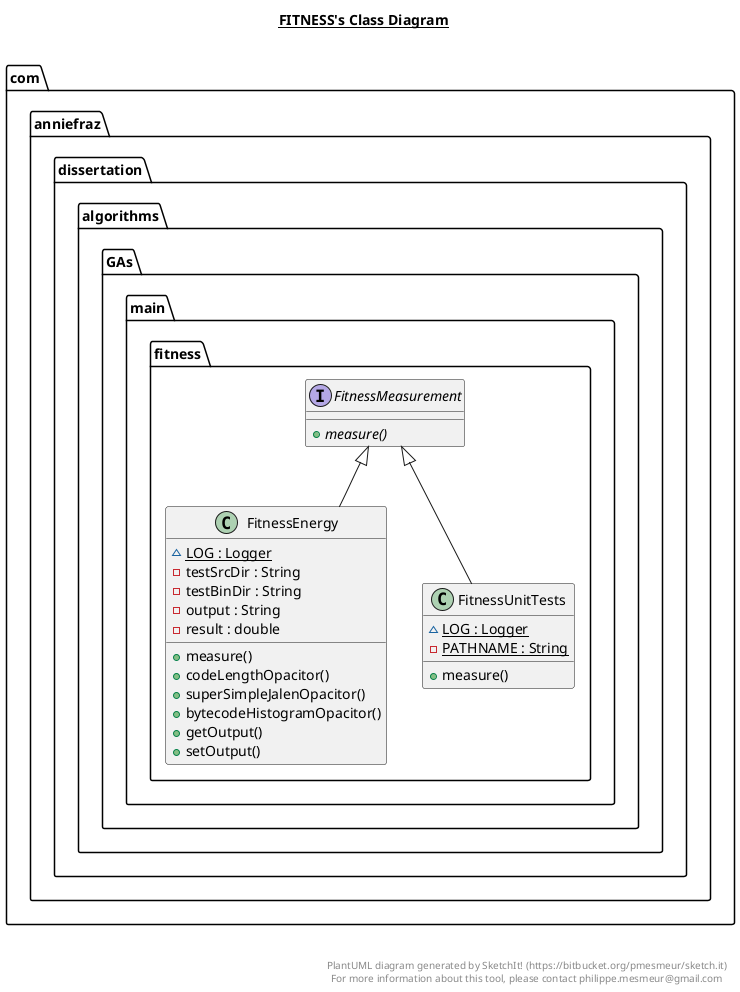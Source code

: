 @startuml

title __FITNESS's Class Diagram__\n

  package com.anniefraz.dissertation.algorithms.GAs.main {
    package com.anniefraz.dissertation.algorithms.GAs.main.fitness {
      class FitnessEnergy {
          {static} ~ LOG : Logger
          - testSrcDir : String
          - testBinDir : String
          - output : String
          - result : double
          + measure()
          + codeLengthOpacitor()
          + superSimpleJalenOpacitor()
          + bytecodeHistogramOpacitor()
          + getOutput()
          + setOutput()
      }
    }
  }
  

  package com.anniefraz.dissertation.algorithms.GAs.main {
    package com.anniefraz.dissertation.algorithms.GAs.main.fitness {
      interface FitnessMeasurement {
          {abstract} + measure()
      }
    }
  }
  

  package com.anniefraz.dissertation.algorithms.GAs.main {
    package com.anniefraz.dissertation.algorithms.GAs.main.fitness {
      class FitnessUnitTests {
          {static} ~ LOG : Logger
          {static} - PATHNAME : String
          + measure()
      }
    }
  }
  

  FitnessEnergy -up-|> FitnessMeasurement
  FitnessUnitTests -up-|> FitnessMeasurement


right footer


PlantUML diagram generated by SketchIt! (https://bitbucket.org/pmesmeur/sketch.it)
For more information about this tool, please contact philippe.mesmeur@gmail.com
endfooter

@enduml
